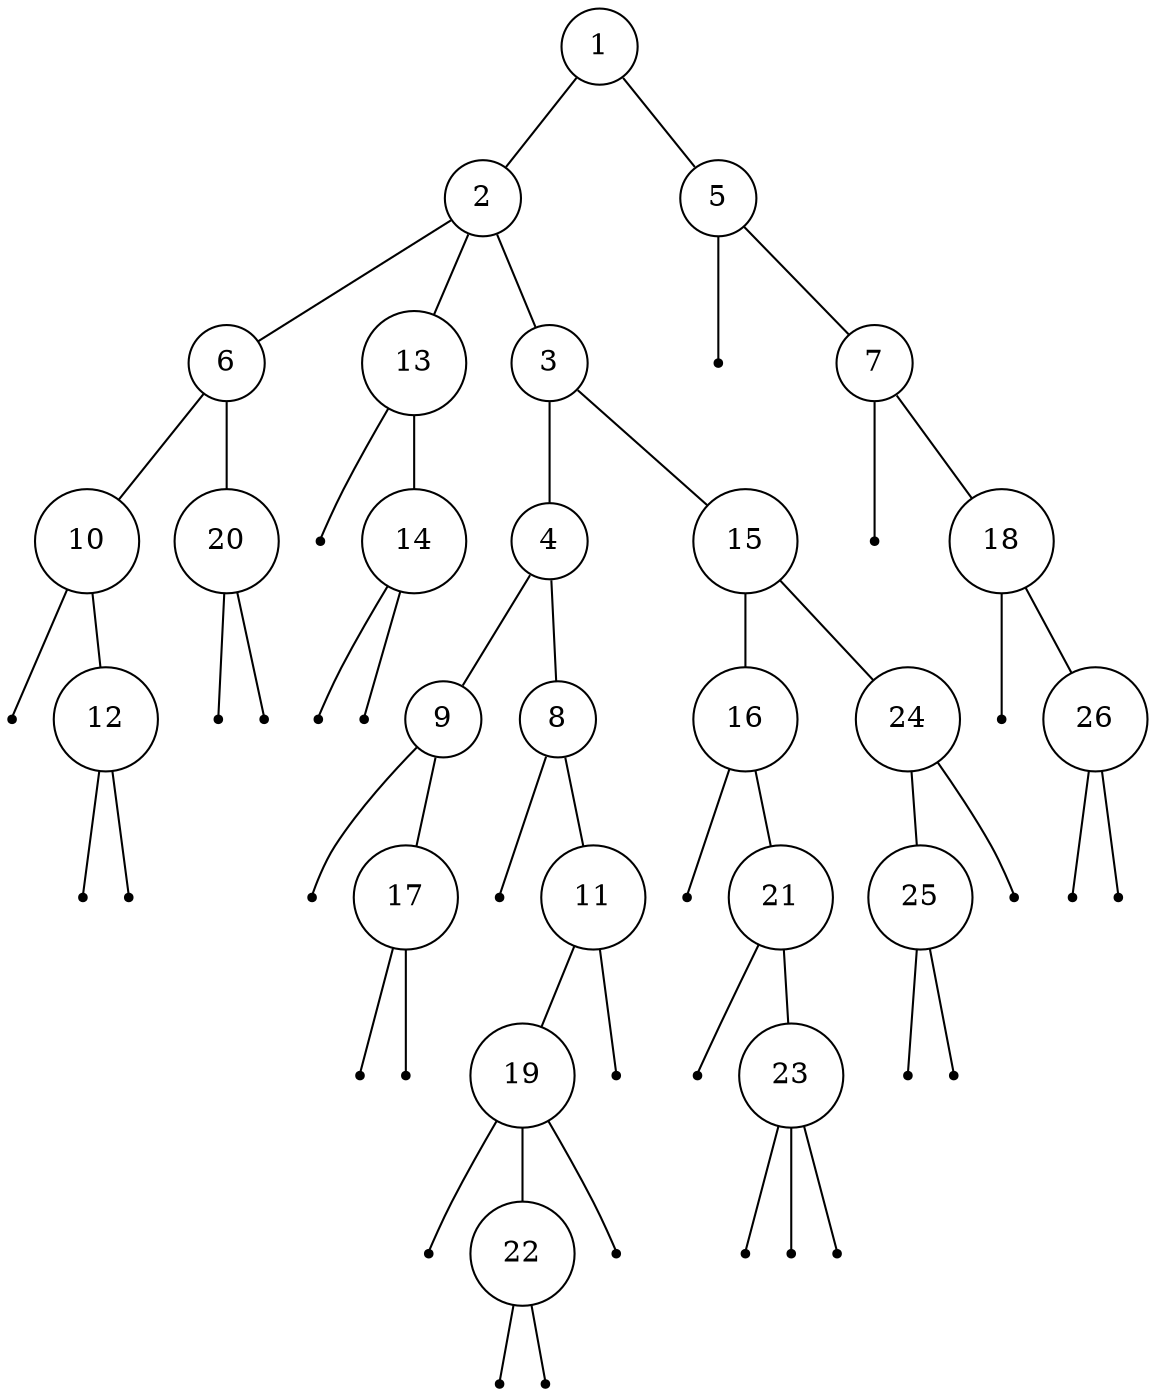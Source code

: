 digraph {
  edge [arrowhead = none, arrowtail=none];
treeimplementationSchroderTreeImpl7d4991ad [label="1", shape=circle, width=0.1];
treeimplementationSchroderTreeImpl7d4991ad -> treeimplementationSchroderTreeImpl28d93b30;
treeimplementationSchroderTreeImpl7d4991ad -> treeimplementationSchroderTreeImpl1b6d3586;
treeimplementationSchroderTreeImpl28d93b30 [label="2", shape=circle, width=0.1];
treeimplementationSchroderTreeImpl28d93b30 -> treeimplementationSchroderTreeImpl4554617c;
treeimplementationSchroderTreeImpl28d93b30 -> treeimplementationSchroderTreeImpl74a14482;
treeimplementationSchroderTreeImpl28d93b30 -> treeimplementationSchroderTreeImpl1540e19d;
treeimplementationSchroderTreeImpl4554617c [label="6", shape=circle, width=0.1];
treeimplementationSchroderTreeImpl4554617c -> treeimplementationSchroderTreeImpl677327b6;
treeimplementationSchroderTreeImpl4554617c -> treeimplementationSchroderTreeImpl14ae5a5;
treeimplementationSchroderTreeImpl677327b6 [label="10", shape=circle, width=0.1];
treeimplementationSchroderTreeImpl677327b6 -> treeimplementationSchroderTreeImpl7f31245a;
treeimplementationSchroderTreeImpl677327b6 -> treeimplementationSchroderTreeImpl6d6f6e28;
treeimplementationSchroderTreeImpl7f31245a [label="", shape=point];
treeimplementationSchroderTreeImpl6d6f6e28 [label="12", shape=circle, width=0.1];
treeimplementationSchroderTreeImpl6d6f6e28 -> treeimplementationSchroderTreeImpl135fbaa4;
treeimplementationSchroderTreeImpl6d6f6e28 -> treeimplementationSchroderTreeImpl45ee12a7;
treeimplementationSchroderTreeImpl135fbaa4 [label="", shape=point];
treeimplementationSchroderTreeImpl45ee12a7 [label="", shape=point];
treeimplementationSchroderTreeImpl14ae5a5 [label="20", shape=circle, width=0.1];
treeimplementationSchroderTreeImpl14ae5a5 -> treeimplementationSchroderTreeImpl330bedb4;
treeimplementationSchroderTreeImpl14ae5a5 -> treeimplementationSchroderTreeImpl2503dbd3;
treeimplementationSchroderTreeImpl330bedb4 [label="", shape=point];
treeimplementationSchroderTreeImpl2503dbd3 [label="", shape=point];
treeimplementationSchroderTreeImpl74a14482 [label="13", shape=circle, width=0.1];
treeimplementationSchroderTreeImpl74a14482 -> treeimplementationSchroderTreeImpl4b67cf4d;
treeimplementationSchroderTreeImpl74a14482 -> treeimplementationSchroderTreeImpl7ea987ac;
treeimplementationSchroderTreeImpl4b67cf4d [label="", shape=point];
treeimplementationSchroderTreeImpl7ea987ac [label="14", shape=circle, width=0.1];
treeimplementationSchroderTreeImpl7ea987ac -> treeimplementationSchroderTreeImpl12a3a380;
treeimplementationSchroderTreeImpl7ea987ac -> treeimplementationSchroderTreeImpl29453f44;
treeimplementationSchroderTreeImpl12a3a380 [label="", shape=point];
treeimplementationSchroderTreeImpl29453f44 [label="", shape=point];
treeimplementationSchroderTreeImpl1540e19d [label="3", shape=circle, width=0.1];
treeimplementationSchroderTreeImpl1540e19d -> treeimplementationSchroderTreeImpl5cad8086;
treeimplementationSchroderTreeImpl1540e19d -> treeimplementationSchroderTreeImpl6e0be858;
treeimplementationSchroderTreeImpl5cad8086 [label="4", shape=circle, width=0.1];
treeimplementationSchroderTreeImpl5cad8086 -> treeimplementationSchroderTreeImpl61bbe9ba;
treeimplementationSchroderTreeImpl5cad8086 -> treeimplementationSchroderTreeImpl610455d6;
treeimplementationSchroderTreeImpl61bbe9ba [label="9", shape=circle, width=0.1];
treeimplementationSchroderTreeImpl61bbe9ba -> treeimplementationSchroderTreeImpl511d50c0;
treeimplementationSchroderTreeImpl61bbe9ba -> treeimplementationSchroderTreeImpl60e53b93;
treeimplementationSchroderTreeImpl511d50c0 [label="", shape=point];
treeimplementationSchroderTreeImpl60e53b93 [label="17", shape=circle, width=0.1];
treeimplementationSchroderTreeImpl60e53b93 -> treeimplementationSchroderTreeImpl5e2de80c;
treeimplementationSchroderTreeImpl60e53b93 -> treeimplementationSchroderTreeImpl1d44bcfa;
treeimplementationSchroderTreeImpl5e2de80c [label="", shape=point];
treeimplementationSchroderTreeImpl1d44bcfa [label="", shape=point];
treeimplementationSchroderTreeImpl610455d6 [label="8", shape=circle, width=0.1];
treeimplementationSchroderTreeImpl610455d6 -> treeimplementationSchroderTreeImpl266474c2;
treeimplementationSchroderTreeImpl610455d6 -> treeimplementationSchroderTreeImpl6f94fa3e;
treeimplementationSchroderTreeImpl266474c2 [label="", shape=point];
treeimplementationSchroderTreeImpl6f94fa3e [label="11", shape=circle, width=0.1];
treeimplementationSchroderTreeImpl6f94fa3e -> treeimplementationSchroderTreeImpl5e481248;
treeimplementationSchroderTreeImpl6f94fa3e -> treeimplementationSchroderTreeImpl66d3c617;
treeimplementationSchroderTreeImpl5e481248 [label="19", shape=circle, width=0.1];
treeimplementationSchroderTreeImpl5e481248 -> treeimplementationSchroderTreeImpl63947c6b;
treeimplementationSchroderTreeImpl5e481248 -> treeimplementationSchroderTreeImpl2b193f2d;
treeimplementationSchroderTreeImpl5e481248 -> treeimplementationSchroderTreeImpl355da254;
treeimplementationSchroderTreeImpl63947c6b [label="", shape=point];
treeimplementationSchroderTreeImpl2b193f2d [label="22", shape=circle, width=0.1];
treeimplementationSchroderTreeImpl2b193f2d -> treeimplementationSchroderTreeImpl4dc63996;
treeimplementationSchroderTreeImpl2b193f2d -> treeimplementationSchroderTreeImpld716361;
treeimplementationSchroderTreeImpl4dc63996 [label="", shape=point];
treeimplementationSchroderTreeImpld716361 [label="", shape=point];
treeimplementationSchroderTreeImpl355da254 [label="", shape=point];
treeimplementationSchroderTreeImpl66d3c617 [label="", shape=point];
treeimplementationSchroderTreeImpl6e0be858 [label="15", shape=circle, width=0.1];
treeimplementationSchroderTreeImpl6e0be858 -> treeimplementationSchroderTreeImpl6ff3c5b5;
treeimplementationSchroderTreeImpl6e0be858 -> treeimplementationSchroderTreeImpl3764951d;
treeimplementationSchroderTreeImpl6ff3c5b5 [label="16", shape=circle, width=0.1];
treeimplementationSchroderTreeImpl6ff3c5b5 -> treeimplementationSchroderTreeImpl4b1210ee;
treeimplementationSchroderTreeImpl6ff3c5b5 -> treeimplementationSchroderTreeImpl4d7e1886;
treeimplementationSchroderTreeImpl4b1210ee [label="", shape=point];
treeimplementationSchroderTreeImpl4d7e1886 [label="21", shape=circle, width=0.1];
treeimplementationSchroderTreeImpl4d7e1886 -> treeimplementationSchroderTreeImpl3cd1a2f1;
treeimplementationSchroderTreeImpl4d7e1886 -> treeimplementationSchroderTreeImpl2f0e140b;
treeimplementationSchroderTreeImpl3cd1a2f1 [label="", shape=point];
treeimplementationSchroderTreeImpl2f0e140b [label="23", shape=circle, width=0.1];
treeimplementationSchroderTreeImpl2f0e140b -> treeimplementationSchroderTreeImpl7440e464;
treeimplementationSchroderTreeImpl2f0e140b -> treeimplementationSchroderTreeImpl49476842;
treeimplementationSchroderTreeImpl2f0e140b -> treeimplementationSchroderTreeImpl78308db1;
treeimplementationSchroderTreeImpl7440e464 [label="", shape=point];
treeimplementationSchroderTreeImpl49476842 [label="", shape=point];
treeimplementationSchroderTreeImpl78308db1 [label="", shape=point];
treeimplementationSchroderTreeImpl3764951d [label="24", shape=circle, width=0.1];
treeimplementationSchroderTreeImpl3764951d -> treeimplementationSchroderTreeImpl27c170f0;
treeimplementationSchroderTreeImpl3764951d -> treeimplementationSchroderTreeImpl5451c3a8;
treeimplementationSchroderTreeImpl27c170f0 [label="25", shape=circle, width=0.1];
treeimplementationSchroderTreeImpl27c170f0 -> treeimplementationSchroderTreeImpl2626b418;
treeimplementationSchroderTreeImpl27c170f0 -> treeimplementationSchroderTreeImpl5a07e868;
treeimplementationSchroderTreeImpl2626b418 [label="", shape=point];
treeimplementationSchroderTreeImpl5a07e868 [label="", shape=point];
treeimplementationSchroderTreeImpl5451c3a8 [label="", shape=point];
treeimplementationSchroderTreeImpl1b6d3586 [label="5", shape=circle, width=0.1];
treeimplementationSchroderTreeImpl1b6d3586 -> treeimplementationSchroderTreeImpl76ed5528;
treeimplementationSchroderTreeImpl1b6d3586 -> treeimplementationSchroderTreeImpl2c7b84de;
treeimplementationSchroderTreeImpl76ed5528 [label="", shape=point];
treeimplementationSchroderTreeImpl2c7b84de [label="7", shape=circle, width=0.1];
treeimplementationSchroderTreeImpl2c7b84de -> treeimplementationSchroderTreeImpl3fee733d;
treeimplementationSchroderTreeImpl2c7b84de -> treeimplementationSchroderTreeImpl5acf9800;
treeimplementationSchroderTreeImpl3fee733d [label="", shape=point];
treeimplementationSchroderTreeImpl5acf9800 [label="18", shape=circle, width=0.1];
treeimplementationSchroderTreeImpl5acf9800 -> treeimplementationSchroderTreeImpl4617c264;
treeimplementationSchroderTreeImpl5acf9800 -> treeimplementationSchroderTreeImpl36baf30c;
treeimplementationSchroderTreeImpl4617c264 [label="", shape=point];
treeimplementationSchroderTreeImpl36baf30c [label="26", shape=circle, width=0.1];
treeimplementationSchroderTreeImpl36baf30c -> treeimplementationSchroderTreeImpl7a81197d;
treeimplementationSchroderTreeImpl36baf30c -> treeimplementationSchroderTreeImpl5ca881b5;
treeimplementationSchroderTreeImpl7a81197d [label="", shape=point];
treeimplementationSchroderTreeImpl5ca881b5 [label="", shape=point];
}